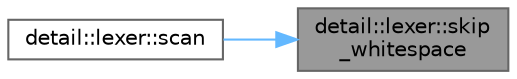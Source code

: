 digraph "detail::lexer::skip_whitespace"
{
 // INTERACTIVE_SVG=YES
 // LATEX_PDF_SIZE
  bgcolor="transparent";
  edge [fontname=Helvetica,fontsize=10,labelfontname=Helvetica,labelfontsize=10];
  node [fontname=Helvetica,fontsize=10,shape=box,height=0.2,width=0.4];
  rankdir="RL";
  Node1 [id="Node000001",label="detail::lexer::skip\l_whitespace",height=0.2,width=0.4,color="gray40", fillcolor="grey60", style="filled", fontcolor="black",tooltip=" "];
  Node1 -> Node2 [id="edge1_Node000001_Node000002",dir="back",color="steelblue1",style="solid",tooltip=" "];
  Node2 [id="Node000002",label="detail::lexer::scan",height=0.2,width=0.4,color="grey40", fillcolor="white", style="filled",URL="$classdetail_1_1lexer.html#a6497d12a0c35b355b3e22da69d6819f9",tooltip=" "];
}

